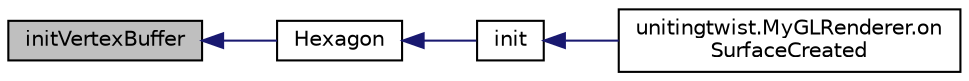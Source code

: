 digraph "initVertexBuffer"
{
  edge [fontname="Helvetica",fontsize="10",labelfontname="Helvetica",labelfontsize="10"];
  node [fontname="Helvetica",fontsize="10",shape=record];
  rankdir="LR";
  Node30 [label="initVertexBuffer",height=0.2,width=0.4,color="black", fillcolor="grey75", style="filled", fontcolor="black"];
  Node30 -> Node31 [dir="back",color="midnightblue",fontsize="10",style="solid",fontname="Helvetica"];
  Node31 [label="Hexagon",height=0.2,width=0.4,color="black", fillcolor="white", style="filled",URL="$classunitingtwist_1_1_hexagon.html#aadc1f20d3bb3b975b0e03c519a7f8917",tooltip="Sets up the drawing object data for use in an OpenGL ES context. "];
  Node31 -> Node32 [dir="back",color="midnightblue",fontsize="10",style="solid",fontname="Helvetica"];
  Node32 [label="init",height=0.2,width=0.4,color="black", fillcolor="white", style="filled",URL="$classunitingtwist_1_1_hexagon.html#a6bacb22e3ae6e84e8dd537d4f92b8e68"];
  Node32 -> Node33 [dir="back",color="midnightblue",fontsize="10",style="solid",fontname="Helvetica"];
  Node33 [label="unitingtwist.MyGLRenderer.on\lSurfaceCreated",height=0.2,width=0.4,color="black", fillcolor="white", style="filled",URL="$classunitingtwist_1_1_my_g_l_renderer.html#a6843354e3fe7377a3a73cb4b063ffa8f"];
}
